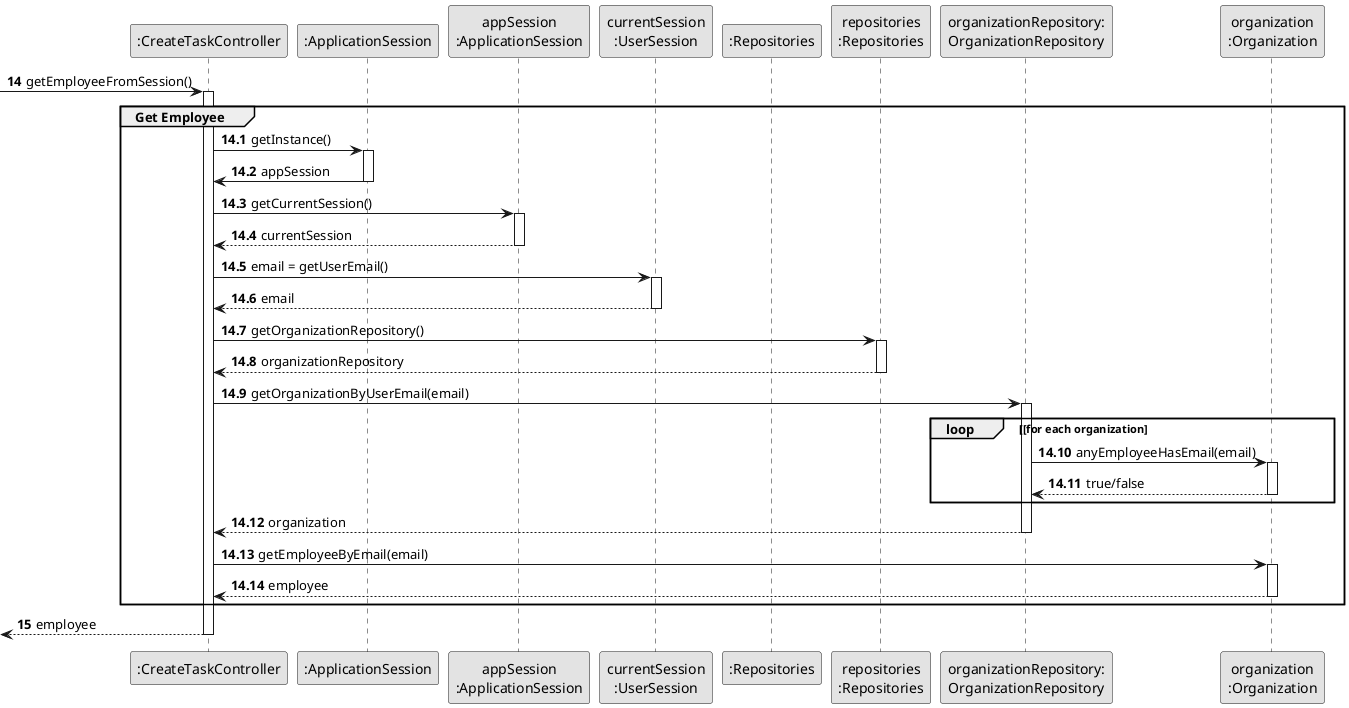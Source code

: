 @startuml
skinparam monochrome true
skinparam packageStyle rectangle
skinparam shadowing false



'hide footbox
participant ":CreateTaskController" as CTRL
participant ":ApplicationSession" as _APP
participant "appSession\n:ApplicationSession" as APP
participant "currentSession\n:UserSession" as SESSAO
participant ":Repositories" as RepositorySingleton
participant "repositories\n:Repositories" as PLAT
participant "organizationRepository:\nOrganizationRepository" as OrganizationRepository
participant "organization\n:Organization" as ORG

autonumber 14
-> CTRL : getEmployeeFromSession()
autonumber 14.1
activate CTRL

    group Get Employee
        CTRL -> _APP: getInstance()
        activate _APP
            _APP -> CTRL: appSession
        deactivate _APP

        CTRL -> APP: getCurrentSession()
        activate APP

            APP --> CTRL: currentSession
        deactivate APP

        CTRL -> SESSAO: email = getUserEmail()
        activate SESSAO

            SESSAO --> CTRL: email
        deactivate SESSAO

        CTRL -> PLAT: getOrganizationRepository()
        activate PLAT

            PLAT --> CTRL: organizationRepository
        deactivate PLAT

        CTRL -> OrganizationRepository: getOrganizationByUserEmail(email)
        activate OrganizationRepository

            loop [for each organization
                OrganizationRepository -> ORG : anyEmployeeHasEmail(email)
                activate ORG

                     ORG --> OrganizationRepository : true/false
                deactivate ORG
            end

            OrganizationRepository --> CTRL : organization

        deactivate OrganizationRepository

        CTRL -> ORG: getEmployeeByEmail(email)
        activate ORG

            ORG --> CTRL : employee
        deactivate ORG
    end
    autonumber 15
    <-- CTRL : employee
deactivate CTRL

@enduml